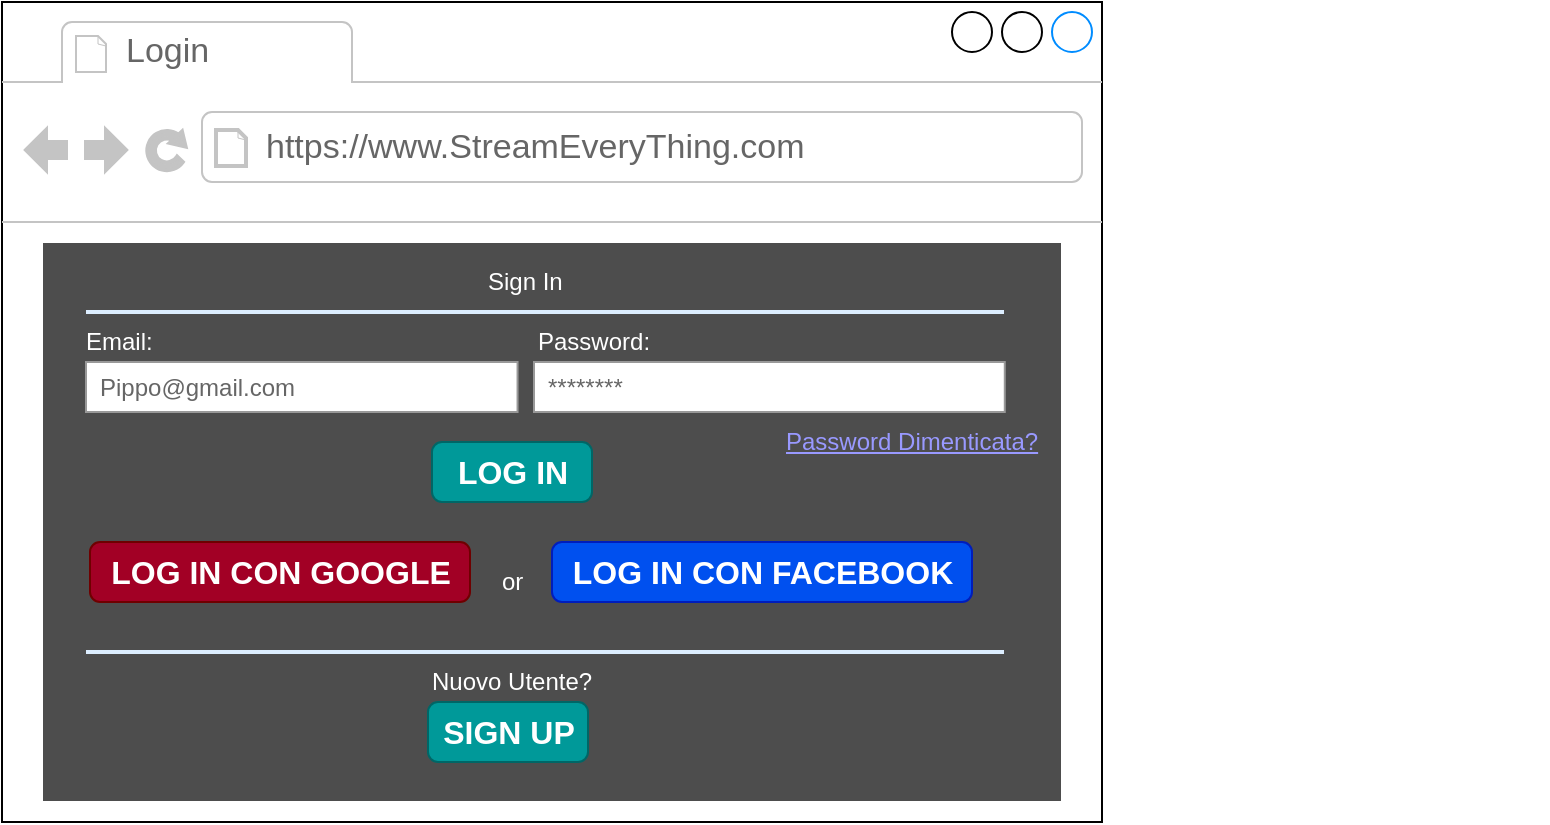 <mxfile>
    <diagram id="M3EAMZalhh-nbmIwbzxO" name="Page-1">
        <mxGraphModel dx="1477" dy="842" grid="1" gridSize="10" guides="1" tooltips="1" connect="1" arrows="1" fold="1" page="1" pageScale="1" pageWidth="850" pageHeight="1100" math="0" shadow="0">
            <root>
                <mxCell id="0"/>
                <mxCell id="1" parent="0"/>
                <mxCell id="2" value="" style="strokeWidth=1;shadow=0;dashed=0;align=center;html=1;shape=mxgraph.mockup.containers.browserWindow;rSize=0;strokeColor2=#008cff;strokeColor3=#c4c4c4;mainText=,;recursiveResize=0;" parent="1" vertex="1">
                    <mxGeometry y="30" width="550" height="410" as="geometry"/>
                </mxCell>
                <mxCell id="3" value="Login" style="strokeWidth=1;shadow=0;dashed=0;align=center;html=1;shape=mxgraph.mockup.containers.anchor;fontSize=17;fontColor=#666666;align=left;whiteSpace=wrap;" parent="2" vertex="1">
                    <mxGeometry x="60" y="12" width="110" height="26" as="geometry"/>
                </mxCell>
                <mxCell id="4" value="https://www.StreamEveryThing.com" style="strokeWidth=1;shadow=0;dashed=0;align=center;html=1;shape=mxgraph.mockup.containers.anchor;rSize=0;fontSize=17;fontColor=#666666;align=left;" parent="2" vertex="1">
                    <mxGeometry x="130" y="60" width="300" height="26" as="geometry"/>
                </mxCell>
                <mxCell id="30" value="" style="strokeWidth=1;shadow=0;dashed=0;align=center;html=1;shape=mxgraph.mockup.forms.rrect;rSize=0;fillColor=#4D4D4D;strokeColor=#FFFFFF;fontColor=#FFFFFF;" parent="2" vertex="1">
                    <mxGeometry x="20" y="120" width="510" height="280" as="geometry"/>
                </mxCell>
                <mxCell id="31" value="Sign In" style="strokeWidth=1;shadow=0;dashed=0;align=center;html=1;shape=mxgraph.mockup.forms.anchor;fontSize=12;fontColor=#FFFFFF;align=left;resizeWidth=1;spacingLeft=0;" parent="30" vertex="1">
                    <mxGeometry width="255" height="20" relative="1" as="geometry">
                        <mxPoint x="221" y="10" as="offset"/>
                    </mxGeometry>
                </mxCell>
                <mxCell id="32" value="" style="shape=line;strokeColor=#ddeeff;strokeWidth=2;html=1;resizeWidth=1;" parent="30" vertex="1">
                    <mxGeometry width="459.0" height="10" relative="1" as="geometry">
                        <mxPoint x="22" y="30" as="offset"/>
                    </mxGeometry>
                </mxCell>
                <mxCell id="33" value="Email:" style="strokeWidth=1;shadow=0;dashed=0;align=center;html=1;shape=mxgraph.mockup.forms.anchor;fontSize=12;fontColor=#FFFFFF;align=left;resizeWidth=1;spacingLeft=0;" parent="30" vertex="1">
                    <mxGeometry width="255" height="20" relative="1" as="geometry">
                        <mxPoint x="20" y="40" as="offset"/>
                    </mxGeometry>
                </mxCell>
                <mxCell id="34" value="Pippo@gmail.com" style="strokeWidth=1;shadow=0;dashed=0;align=center;html=1;shape=mxgraph.mockup.forms.rrect;rSize=0;strokeColor=#999999;fontColor=#666666;align=left;spacingLeft=5;resizeWidth=1;" parent="30" vertex="1">
                    <mxGeometry width="215.769" height="25" relative="1" as="geometry">
                        <mxPoint x="22" y="60" as="offset"/>
                    </mxGeometry>
                </mxCell>
                <mxCell id="35" value="&lt;font style=&quot;color: rgb(255, 255, 255);&quot;&gt;Password:&lt;/font&gt;" style="strokeWidth=1;shadow=0;dashed=0;align=center;html=1;shape=mxgraph.mockup.forms.anchor;fontSize=12;fontColor=#666666;align=left;resizeWidth=1;spacingLeft=0;" parent="30" vertex="1">
                    <mxGeometry width="255" height="20" relative="1" as="geometry">
                        <mxPoint x="246" y="40" as="offset"/>
                    </mxGeometry>
                </mxCell>
                <mxCell id="36" value="********" style="strokeWidth=1;shadow=0;dashed=0;align=center;html=1;shape=mxgraph.mockup.forms.rrect;rSize=0;strokeColor=#999999;fontColor=#666666;align=left;spacingLeft=5;resizeWidth=1;" parent="30" vertex="1">
                    <mxGeometry width="235.385" height="25" relative="1" as="geometry">
                        <mxPoint x="246" y="60" as="offset"/>
                    </mxGeometry>
                </mxCell>
                <mxCell id="37" value="LOG IN" style="strokeWidth=1;shadow=0;dashed=0;align=center;html=1;shape=mxgraph.mockup.forms.rrect;rSize=5;strokeColor=#006666;fontColor=#ffffff;fillColor=#009999;fontSize=16;fontStyle=1;" parent="30" vertex="1">
                    <mxGeometry y="1" width="80" height="30" relative="1" as="geometry">
                        <mxPoint x="195" y="-180" as="offset"/>
                    </mxGeometry>
                </mxCell>
                <mxCell id="38" value="Password Dimenticata?" style="strokeWidth=1;shadow=0;dashed=0;align=center;html=1;shape=mxgraph.mockup.forms.anchor;fontSize=12;fontColor=#9999ff;align=left;spacingLeft=0;fontStyle=4;resizeWidth=1;" parent="30" vertex="1">
                    <mxGeometry y="1" width="382.5" height="20" relative="1" as="geometry">
                        <mxPoint x="370" y="-190" as="offset"/>
                    </mxGeometry>
                </mxCell>
                <mxCell id="39" value="" style="shape=line;strokeColor=#ddeeff;strokeWidth=2;html=1;resizeWidth=1;" parent="30" vertex="1">
                    <mxGeometry y="1" width="459.0" height="10" relative="1" as="geometry">
                        <mxPoint x="22" y="-80" as="offset"/>
                    </mxGeometry>
                </mxCell>
                <mxCell id="40" value="&lt;font style=&quot;color: rgb(255, 255, 255);&quot;&gt;Nuovo Utente?&lt;/font&gt;" style="strokeWidth=1;shadow=0;dashed=0;align=center;html=1;shape=mxgraph.mockup.forms.anchor;fontSize=12;fontColor=#666666;align=left;spacingLeft=0;resizeWidth=1;" parent="30" vertex="1">
                    <mxGeometry y="1" width="382.5" height="20" relative="1" as="geometry">
                        <mxPoint x="193" y="-70" as="offset"/>
                    </mxGeometry>
                </mxCell>
                <mxCell id="41" value="SIGN UP" style="strokeWidth=1;shadow=0;dashed=0;align=center;html=1;shape=mxgraph.mockup.forms.rrect;rSize=5;strokeColor=#006666;fontColor=#ffffff;fillColor=#009999;fontSize=16;fontStyle=1;" parent="30" vertex="1">
                    <mxGeometry y="1" width="80" height="30" relative="1" as="geometry">
                        <mxPoint x="193" y="-50" as="offset"/>
                    </mxGeometry>
                </mxCell>
                <mxCell id="42" value="LOG IN CON GOOGLE" style="strokeWidth=1;shadow=0;dashed=0;align=center;html=1;shape=mxgraph.mockup.forms.rrect;rSize=5;strokeColor=#6F0000;fillColor=#a20025;fontSize=16;fontStyle=1;fontColor=#ffffff;" parent="30" vertex="1">
                    <mxGeometry y="1" width="190" height="30" relative="1" as="geometry">
                        <mxPoint x="24" y="-130" as="offset"/>
                    </mxGeometry>
                </mxCell>
                <mxCell id="43" value="LOG IN CON FACEBOOK" style="strokeWidth=1;shadow=0;dashed=0;align=center;html=1;shape=mxgraph.mockup.forms.rrect;rSize=5;strokeColor=#001DBC;fontColor=#ffffff;fillColor=#0050ef;fontSize=16;fontStyle=1;" parent="30" vertex="1">
                    <mxGeometry y="1" width="210" height="30" relative="1" as="geometry">
                        <mxPoint x="255" y="-130" as="offset"/>
                    </mxGeometry>
                </mxCell>
                <mxCell id="44" value="&lt;font style=&quot;color: rgb(255, 255, 255);&quot;&gt;or&lt;/font&gt;" style="strokeWidth=1;shadow=0;dashed=0;align=center;html=1;shape=mxgraph.mockup.forms.anchor;fontSize=12;fontColor=#666666;align=left;resizeWidth=1;spacingLeft=0;" parent="30" vertex="1">
                    <mxGeometry width="255" height="20" relative="1" as="geometry">
                        <mxPoint x="228" y="160" as="offset"/>
                    </mxGeometry>
                </mxCell>
            </root>
        </mxGraphModel>
    </diagram>
</mxfile>